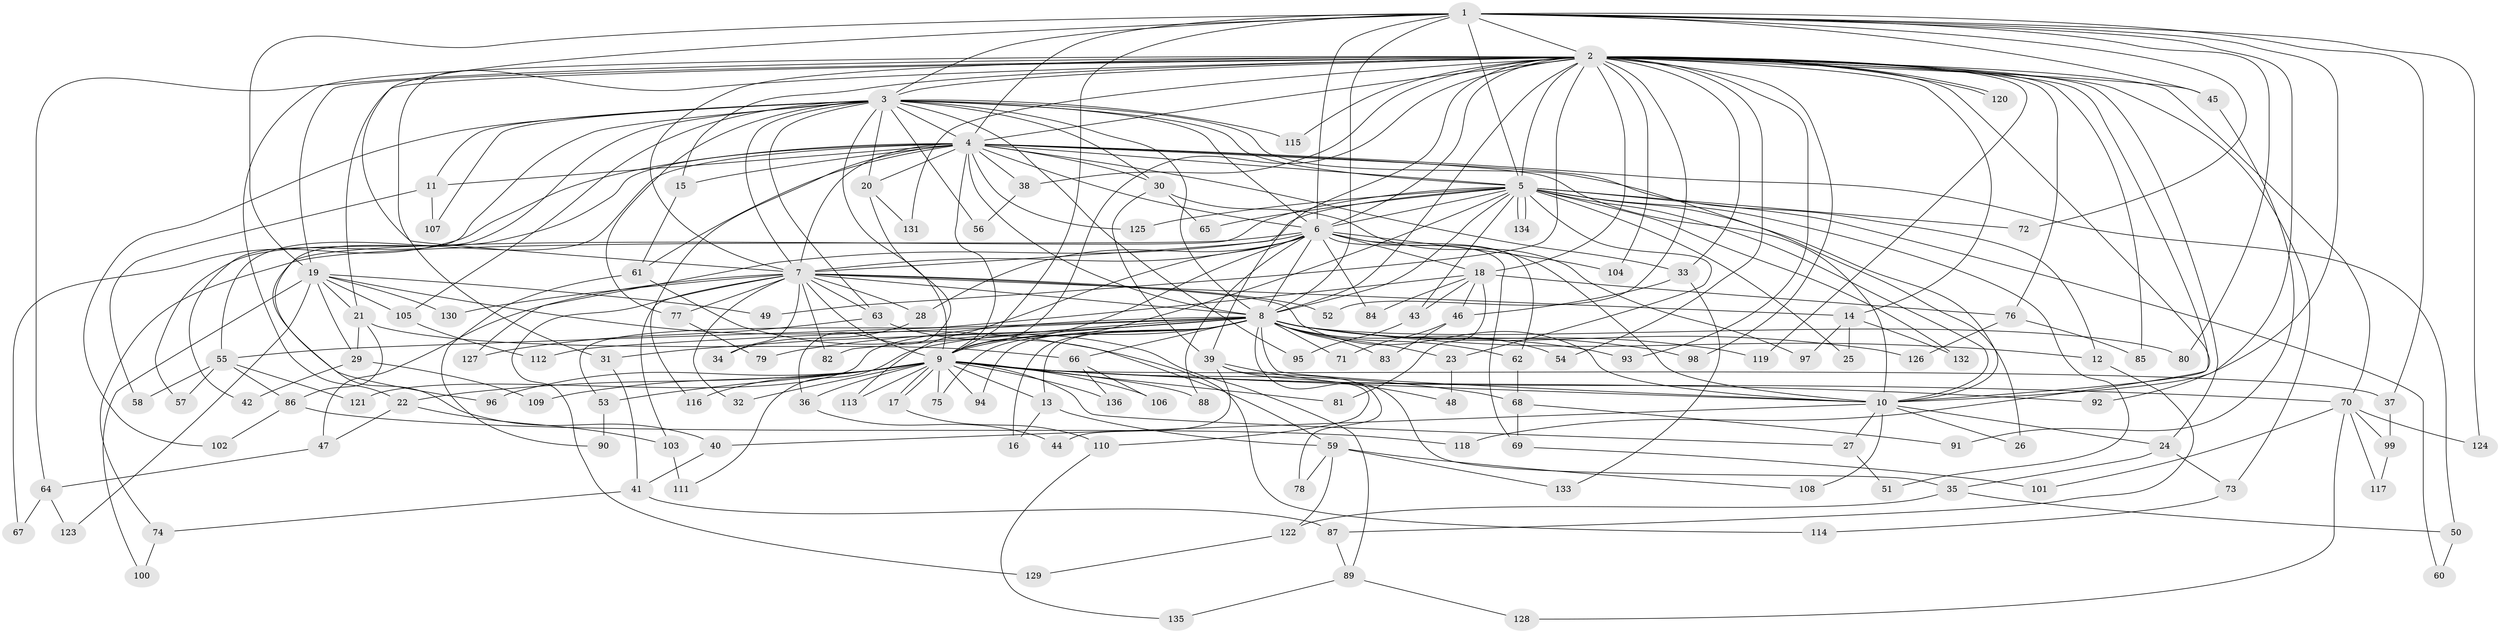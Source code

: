 // Generated by graph-tools (version 1.1) at 2025/34/03/09/25 02:34:41]
// undirected, 136 vertices, 297 edges
graph export_dot {
graph [start="1"]
  node [color=gray90,style=filled];
  1;
  2;
  3;
  4;
  5;
  6;
  7;
  8;
  9;
  10;
  11;
  12;
  13;
  14;
  15;
  16;
  17;
  18;
  19;
  20;
  21;
  22;
  23;
  24;
  25;
  26;
  27;
  28;
  29;
  30;
  31;
  32;
  33;
  34;
  35;
  36;
  37;
  38;
  39;
  40;
  41;
  42;
  43;
  44;
  45;
  46;
  47;
  48;
  49;
  50;
  51;
  52;
  53;
  54;
  55;
  56;
  57;
  58;
  59;
  60;
  61;
  62;
  63;
  64;
  65;
  66;
  67;
  68;
  69;
  70;
  71;
  72;
  73;
  74;
  75;
  76;
  77;
  78;
  79;
  80;
  81;
  82;
  83;
  84;
  85;
  86;
  87;
  88;
  89;
  90;
  91;
  92;
  93;
  94;
  95;
  96;
  97;
  98;
  99;
  100;
  101;
  102;
  103;
  104;
  105;
  106;
  107;
  108;
  109;
  110;
  111;
  112;
  113;
  114;
  115;
  116;
  117;
  118;
  119;
  120;
  121;
  122;
  123;
  124;
  125;
  126;
  127;
  128;
  129;
  130;
  131;
  132;
  133;
  134;
  135;
  136;
  1 -- 2;
  1 -- 3;
  1 -- 4;
  1 -- 5;
  1 -- 6;
  1 -- 7;
  1 -- 8;
  1 -- 9;
  1 -- 10;
  1 -- 19;
  1 -- 37;
  1 -- 45;
  1 -- 72;
  1 -- 80;
  1 -- 92;
  1 -- 124;
  2 -- 3;
  2 -- 4;
  2 -- 5;
  2 -- 6;
  2 -- 7;
  2 -- 8;
  2 -- 9;
  2 -- 10;
  2 -- 14;
  2 -- 15;
  2 -- 18;
  2 -- 19;
  2 -- 21;
  2 -- 22;
  2 -- 24;
  2 -- 31;
  2 -- 33;
  2 -- 38;
  2 -- 39;
  2 -- 45;
  2 -- 49;
  2 -- 52;
  2 -- 54;
  2 -- 64;
  2 -- 70;
  2 -- 73;
  2 -- 76;
  2 -- 85;
  2 -- 93;
  2 -- 98;
  2 -- 104;
  2 -- 115;
  2 -- 118;
  2 -- 119;
  2 -- 120;
  2 -- 120;
  2 -- 131;
  3 -- 4;
  3 -- 5;
  3 -- 6;
  3 -- 7;
  3 -- 8;
  3 -- 9;
  3 -- 10;
  3 -- 11;
  3 -- 20;
  3 -- 30;
  3 -- 42;
  3 -- 56;
  3 -- 63;
  3 -- 77;
  3 -- 95;
  3 -- 96;
  3 -- 102;
  3 -- 105;
  3 -- 107;
  3 -- 115;
  4 -- 5;
  4 -- 6;
  4 -- 7;
  4 -- 8;
  4 -- 9;
  4 -- 10;
  4 -- 11;
  4 -- 12;
  4 -- 15;
  4 -- 20;
  4 -- 30;
  4 -- 33;
  4 -- 38;
  4 -- 50;
  4 -- 55;
  4 -- 57;
  4 -- 61;
  4 -- 67;
  4 -- 116;
  4 -- 125;
  5 -- 6;
  5 -- 7;
  5 -- 8;
  5 -- 9;
  5 -- 10;
  5 -- 23;
  5 -- 25;
  5 -- 26;
  5 -- 40;
  5 -- 43;
  5 -- 51;
  5 -- 60;
  5 -- 65;
  5 -- 72;
  5 -- 125;
  5 -- 132;
  5 -- 134;
  5 -- 134;
  6 -- 7;
  6 -- 8;
  6 -- 9;
  6 -- 10;
  6 -- 18;
  6 -- 28;
  6 -- 62;
  6 -- 69;
  6 -- 74;
  6 -- 84;
  6 -- 88;
  6 -- 104;
  6 -- 113;
  6 -- 127;
  7 -- 8;
  7 -- 9;
  7 -- 10;
  7 -- 14;
  7 -- 28;
  7 -- 32;
  7 -- 34;
  7 -- 47;
  7 -- 52;
  7 -- 63;
  7 -- 77;
  7 -- 82;
  7 -- 103;
  7 -- 129;
  7 -- 130;
  8 -- 9;
  8 -- 10;
  8 -- 12;
  8 -- 13;
  8 -- 16;
  8 -- 23;
  8 -- 31;
  8 -- 35;
  8 -- 54;
  8 -- 55;
  8 -- 62;
  8 -- 66;
  8 -- 71;
  8 -- 75;
  8 -- 79;
  8 -- 80;
  8 -- 82;
  8 -- 83;
  8 -- 93;
  8 -- 94;
  8 -- 98;
  8 -- 111;
  8 -- 112;
  8 -- 119;
  8 -- 121;
  8 -- 126;
  9 -- 10;
  9 -- 13;
  9 -- 17;
  9 -- 17;
  9 -- 22;
  9 -- 27;
  9 -- 32;
  9 -- 36;
  9 -- 37;
  9 -- 53;
  9 -- 68;
  9 -- 70;
  9 -- 75;
  9 -- 81;
  9 -- 88;
  9 -- 92;
  9 -- 94;
  9 -- 96;
  9 -- 106;
  9 -- 109;
  9 -- 113;
  9 -- 116;
  9 -- 136;
  10 -- 24;
  10 -- 26;
  10 -- 27;
  10 -- 40;
  10 -- 108;
  11 -- 58;
  11 -- 107;
  12 -- 87;
  13 -- 16;
  13 -- 59;
  14 -- 25;
  14 -- 97;
  14 -- 132;
  15 -- 61;
  17 -- 110;
  18 -- 43;
  18 -- 46;
  18 -- 53;
  18 -- 76;
  18 -- 81;
  18 -- 84;
  19 -- 21;
  19 -- 29;
  19 -- 49;
  19 -- 59;
  19 -- 100;
  19 -- 105;
  19 -- 123;
  19 -- 130;
  20 -- 36;
  20 -- 131;
  21 -- 29;
  21 -- 66;
  21 -- 86;
  22 -- 47;
  22 -- 103;
  23 -- 48;
  24 -- 35;
  24 -- 73;
  27 -- 51;
  28 -- 34;
  29 -- 42;
  29 -- 109;
  30 -- 39;
  30 -- 65;
  30 -- 97;
  31 -- 41;
  33 -- 46;
  33 -- 133;
  35 -- 50;
  35 -- 122;
  36 -- 44;
  37 -- 99;
  38 -- 56;
  39 -- 44;
  39 -- 48;
  39 -- 78;
  39 -- 110;
  40 -- 41;
  41 -- 74;
  41 -- 87;
  43 -- 95;
  45 -- 91;
  46 -- 71;
  46 -- 83;
  47 -- 64;
  50 -- 60;
  53 -- 90;
  55 -- 57;
  55 -- 58;
  55 -- 86;
  55 -- 121;
  59 -- 78;
  59 -- 108;
  59 -- 122;
  59 -- 133;
  61 -- 89;
  61 -- 90;
  62 -- 68;
  63 -- 114;
  63 -- 127;
  64 -- 67;
  64 -- 123;
  66 -- 106;
  66 -- 136;
  68 -- 69;
  68 -- 91;
  69 -- 101;
  70 -- 99;
  70 -- 101;
  70 -- 117;
  70 -- 124;
  70 -- 128;
  73 -- 114;
  74 -- 100;
  76 -- 85;
  76 -- 126;
  77 -- 79;
  86 -- 102;
  86 -- 118;
  87 -- 89;
  89 -- 128;
  89 -- 135;
  99 -- 117;
  103 -- 111;
  105 -- 112;
  110 -- 135;
  122 -- 129;
}
